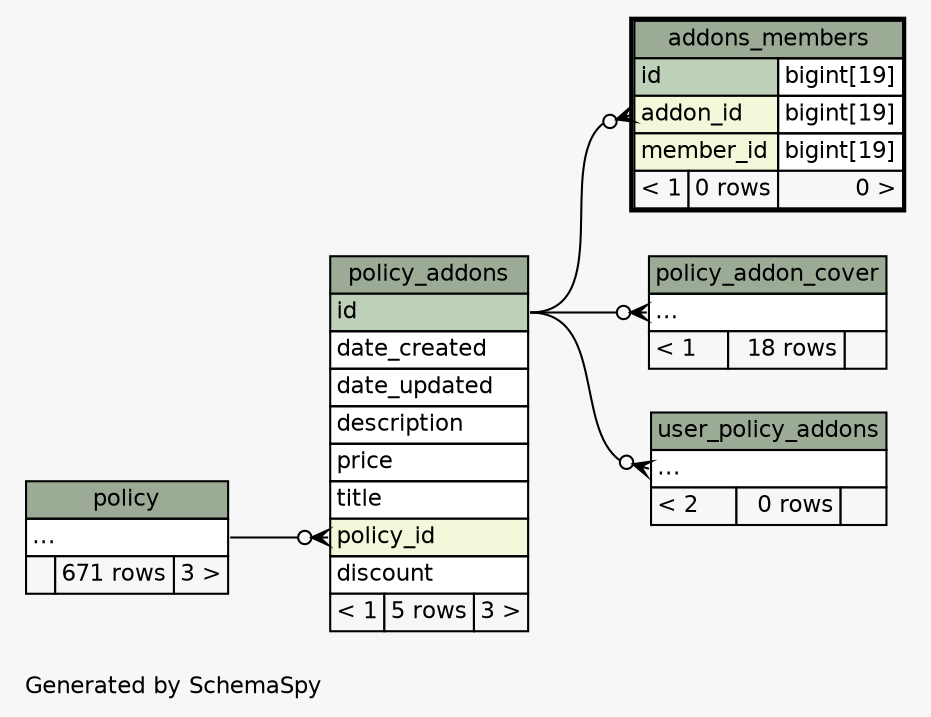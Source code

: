 // dot 6.0.1 on Linux 5.19.13-zen1-1-zen
// SchemaSpy rev 590
digraph "twoDegreesRelationshipsDiagram" {
  graph [
    rankdir="RL"
    bgcolor="#f7f7f7"
    label="\nGenerated by SchemaSpy"
    labeljust="l"
    nodesep="0.18"
    ranksep="0.46"
    fontname="Helvetica"
    fontsize="11"
  ];
  node [
    fontname="Helvetica"
    fontsize="11"
    shape="plaintext"
  ];
  edge [
    arrowsize="0.8"
  ];
  "addons_members":"addon_id":w -> "policy_addons":"id":e [arrowhead=none dir=back arrowtail=crowodot];
  "policy_addon_cover":"elipses":w -> "policy_addons":"id":e [arrowhead=none dir=back arrowtail=crowodot];
  "policy_addons":"policy_id":w -> "policy":"elipses":e [arrowhead=none dir=back arrowtail=crowodot];
  "user_policy_addons":"elipses":w -> "policy_addons":"id":e [arrowhead=none dir=back arrowtail=crowodot];
  "addons_members" [
    label=<
    <TABLE BORDER="2" CELLBORDER="1" CELLSPACING="0" BGCOLOR="#ffffff">
      <TR><TD COLSPAN="3" BGCOLOR="#9bab96" ALIGN="CENTER">addons_members</TD></TR>
      <TR><TD PORT="id" COLSPAN="2" BGCOLOR="#bed1b8" ALIGN="LEFT">id</TD><TD PORT="id.type" ALIGN="LEFT">bigint[19]</TD></TR>
      <TR><TD PORT="addon_id" COLSPAN="2" BGCOLOR="#f4f7da" ALIGN="LEFT">addon_id</TD><TD PORT="addon_id.type" ALIGN="LEFT">bigint[19]</TD></TR>
      <TR><TD PORT="member_id" COLSPAN="2" BGCOLOR="#f4f7da" ALIGN="LEFT">member_id</TD><TD PORT="member_id.type" ALIGN="LEFT">bigint[19]</TD></TR>
      <TR><TD ALIGN="LEFT" BGCOLOR="#f7f7f7">&lt; 1</TD><TD ALIGN="RIGHT" BGCOLOR="#f7f7f7">0 rows</TD><TD ALIGN="RIGHT" BGCOLOR="#f7f7f7">0 &gt;</TD></TR>
    </TABLE>>
    URL="addons_members.html"
    tooltip="addons_members"
  ];
  "policy" [
    label=<
    <TABLE BORDER="0" CELLBORDER="1" CELLSPACING="0" BGCOLOR="#ffffff">
      <TR><TD COLSPAN="3" BGCOLOR="#9bab96" ALIGN="CENTER">policy</TD></TR>
      <TR><TD PORT="elipses" COLSPAN="3" ALIGN="LEFT">...</TD></TR>
      <TR><TD ALIGN="LEFT" BGCOLOR="#f7f7f7">  </TD><TD ALIGN="RIGHT" BGCOLOR="#f7f7f7">671 rows</TD><TD ALIGN="RIGHT" BGCOLOR="#f7f7f7">3 &gt;</TD></TR>
    </TABLE>>
    URL="policy.html"
    tooltip="policy"
  ];
  "policy_addon_cover" [
    label=<
    <TABLE BORDER="0" CELLBORDER="1" CELLSPACING="0" BGCOLOR="#ffffff">
      <TR><TD COLSPAN="3" BGCOLOR="#9bab96" ALIGN="CENTER">policy_addon_cover</TD></TR>
      <TR><TD PORT="elipses" COLSPAN="3" ALIGN="LEFT">...</TD></TR>
      <TR><TD ALIGN="LEFT" BGCOLOR="#f7f7f7">&lt; 1</TD><TD ALIGN="RIGHT" BGCOLOR="#f7f7f7">18 rows</TD><TD ALIGN="RIGHT" BGCOLOR="#f7f7f7">  </TD></TR>
    </TABLE>>
    URL="policy_addon_cover.html"
    tooltip="policy_addon_cover"
  ];
  "policy_addons" [
    label=<
    <TABLE BORDER="0" CELLBORDER="1" CELLSPACING="0" BGCOLOR="#ffffff">
      <TR><TD COLSPAN="3" BGCOLOR="#9bab96" ALIGN="CENTER">policy_addons</TD></TR>
      <TR><TD PORT="id" COLSPAN="3" BGCOLOR="#bed1b8" ALIGN="LEFT">id</TD></TR>
      <TR><TD PORT="date_created" COLSPAN="3" ALIGN="LEFT">date_created</TD></TR>
      <TR><TD PORT="date_updated" COLSPAN="3" ALIGN="LEFT">date_updated</TD></TR>
      <TR><TD PORT="description" COLSPAN="3" ALIGN="LEFT">description</TD></TR>
      <TR><TD PORT="price" COLSPAN="3" ALIGN="LEFT">price</TD></TR>
      <TR><TD PORT="title" COLSPAN="3" ALIGN="LEFT">title</TD></TR>
      <TR><TD PORT="policy_id" COLSPAN="3" BGCOLOR="#f4f7da" ALIGN="LEFT">policy_id</TD></TR>
      <TR><TD PORT="discount" COLSPAN="3" ALIGN="LEFT">discount</TD></TR>
      <TR><TD ALIGN="LEFT" BGCOLOR="#f7f7f7">&lt; 1</TD><TD ALIGN="RIGHT" BGCOLOR="#f7f7f7">5 rows</TD><TD ALIGN="RIGHT" BGCOLOR="#f7f7f7">3 &gt;</TD></TR>
    </TABLE>>
    URL="policy_addons.html"
    tooltip="policy_addons"
  ];
  "user_policy_addons" [
    label=<
    <TABLE BORDER="0" CELLBORDER="1" CELLSPACING="0" BGCOLOR="#ffffff">
      <TR><TD COLSPAN="3" BGCOLOR="#9bab96" ALIGN="CENTER">user_policy_addons</TD></TR>
      <TR><TD PORT="elipses" COLSPAN="3" ALIGN="LEFT">...</TD></TR>
      <TR><TD ALIGN="LEFT" BGCOLOR="#f7f7f7">&lt; 2</TD><TD ALIGN="RIGHT" BGCOLOR="#f7f7f7">0 rows</TD><TD ALIGN="RIGHT" BGCOLOR="#f7f7f7">  </TD></TR>
    </TABLE>>
    URL="user_policy_addons.html"
    tooltip="user_policy_addons"
  ];
}
